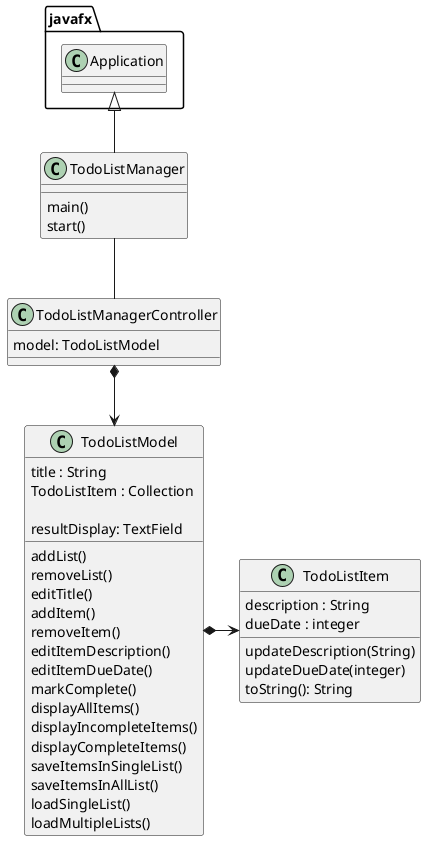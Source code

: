 @startuml
'https://plantuml.com/class-diagram

class TodoListManager {
    main()
    start()
}
class TodoListManagerController {
    model: TodoListModel
    'GUI event handlers'
}
class TodoListModel {
    title : String
    TodoListItem : Collection

    resultDisplay: TextField
    addList()
    removeList()
    editTitle()
    addItem()
    removeItem()
    editItemDescription()
    editItemDueDate()
    markComplete()
    displayAllItems()
    displayIncompleteItems()
    displayCompleteItems()
    saveItemsInSingleList()
    saveItemsInAllList()
    loadSingleList()
    loadMultipleLists()
}

class TodoListItem {
    description : String
    dueDate : integer

    updateDescription(String)
    updateDueDate(integer)
    toString(): String
}

javafx.Application <|-- TodoListManager
TodoListManager -- TodoListManagerController
TodoListManagerController *--> TodoListModel
TodoListModel *-> TodoListItem

@enduml